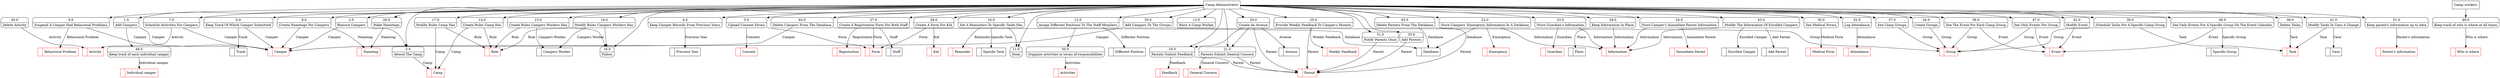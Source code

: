 digraph dfd2{ 
node[shape=record]
200 [label="<f0>  |<f1> Camper " color=red];
201 [label="<f0>  |<f1> Camp " color=red];
202 [label="<f0>  |<f1> Previous Year " ];
203 [label="<f0>  |<f1> Track " ];
204 [label="<f0>  |<f1> Activity " color=red];
205 [label="<f0>  |<f1> Nametag " color=red];
206 [label="<f0>  |<f1> Behavioral Problem " color=red];
207 [label="<f0>  |<f1> Specific Task " ];
208 [label="<f0>  |<f1> Reminder " color=red];
209 [label="<f0>  |<f1> Different Position " ];
210 [label="<f0>  |<f1> Rule " color=red];
211 [label="<f0>  |<f1> Campers Worker " ];
212 [label="<f0>  |<f1> Avenue " ];
213 [label="<f0>  |<f1> Parent " color=red];
214 [label="<f0>  |<f1> Feedback " color=red];
215 [label="<f0>  |<f1> General Concern " color=red];
216 [label="<f0>  |<f1> Database " ];
217 [label="<f0>  |<f1> Immediate Parent " color=red];
218 [label="<f0>  |<f1> Information " color=red];
219 [label="<f0>  |<f1> Guardian " color=red];
220 [label="<f0>  |<f1> Weekly Feedback " color=red];
221 [label="<f0>  |<f1> Kid " color=red];
222 [label="<f0>  |<f1> Staff " ];
223 [label="<f0>  |<f1> Form " color=red];
224 [label="<f0>  |<f1> Place " ];
225 [label="<f0>  |<f1> Medical Form " color=red];
226 [label="<f0>  |<f1> Attendance " color=red];
227 [label="<f0>  |<f1> Group " color=red];
228 [label="<f0>  |<f1> Event " color=red];
229 [label="<f0>  |<f1> Task " color=red];
230 [label="<f0>  |<f1> Case " ];
231 [label="<f0>  |<f1> Enrolled Camper " ];
232 [label="<f0>  |<f1> Add Parent " ];
233 [label="<f0>  |<f1> Specific Group " ];
234 [label="<f0>  |<f1> Consent " color=red];
235 [label="<f0>  |<f1> Emergency " color=red];
236 [label="<f0>  |<f1> Registration " color=red];
237 [label="Camp Administrator" shape=box];
238 [label="{<f0> 1.0|<f1> Add Campers }" shape=Mrecord];
239 [label="{<f0> 2.0|<f1> Remove Campers }" shape=Mrecord];
240 [label="{<f0> 3.0|<f1> Attend The Camp }" shape=Mrecord];
241 [label="{<f0> 4.0|<f1> Keep Camper Records From Previous Years }" shape=Mrecord];
242 [label="{<f0> 5.0|<f1> Upload Consent Forms }" shape=Mrecord];
243 [label="{<f0> 6.0|<f1> Keep Track Of Which Camper Submitted }" shape=Mrecord];
244 [label="{<f0> 7.0|<f1> Schedule Activities For Campers }" shape=Mrecord];
245 [label="{<f0> 8.0|<f1> Create Nametags For Campers }" shape=Mrecord];
246 [label="{<f0> 9.0|<f1> Suspend A Camper Had Behavioral Problems }" shape=Mrecord];
247 [label="{<f0> 10.0|<f1> Set A Reminders To Specific Tasks Has }" shape=Mrecord];
248 [label="{<f0> 11.0|<f1> Done }" shape=Mrecord];
249 [label="{<f0> 12.0|<f1> Assign Different Positions To The Staff Members }" shape=Mrecord];
250 [label="{<f0> 13.0|<f1> Warn A Camp Worker }" shape=Mrecord];
251 [label="{<f0> 14.0|<f1> Create Rules Camp Has }" shape=Mrecord];
252 [label="{<f0> 15.0|<f1> Create Rules Campers Workers Has }" shape=Mrecord];
253 [label="{<f0> 16.0|<f1> Follow }" shape=Mrecord];
254 [label="{<f0> 17.0|<f1> Modify Rules Camp Has }" shape=Mrecord];
255 [label="{<f0> 18.0|<f1> Modify Rules Campers Workers Has }" shape=Mrecord];
256 [label="{<f0> 19.0|<f1> Parents Submit Feedback }" shape=Mrecord];
257 [label="{<f0> 20.0|<f1> Create An Avenue }" shape=Mrecord];
258 [label="{<f0> 21.0|<f1> Parents Submit General Concern }" shape=Mrecord];
259 [label="{<f0> 22.0|<f1> Store Campers' Emergency Information In A Database }" shape=Mrecord];
260 [label="{<f0> 23.0|<f1> Store Guardian's Information }" shape=Mrecord];
261 [label="{<f0> 24.0|<f1> Store Camper's Immediate Parent Information }" shape=Mrecord];
262 [label="{<f0> 25.0|<f1> Provide Weekly Feedback To Camper's Parents }" shape=Mrecord];
263 [label="{<f0> 26.0|<f1> Make Nametags }" shape=Mrecord];
264 [label="{<f0> 27.0|<f1> Create A Registration Form For Both Staff }" shape=Mrecord];
265 [label="{<f0> 28.0|<f1> Create A Form For Kid }" shape=Mrecord];
266 [label="{<f0> 29.0|<f1> Keep Information In Place }" shape=Mrecord];
267 [label="{<f0> 30.0|<f1> See Medical Forms }" shape=Mrecord];
268 [label="{<f0> 31.0|<f1> Notify Parents Once }" shape=Mrecord];
269 [label="{<f0> 32.0|<f1> Log Attendance }" shape=Mrecord];
270 [label="{<f0> 33.0|<f1> Add Parents }" shape=Mrecord];
271 [label="{<f0> 34.0|<f1> Create Groups }" shape=Mrecord];
272 [label="{<f0> 35.0|<f1> Add Campers To The Groups }" shape=Mrecord];
273 [label="{<f0> 36.0|<f1> See The Event For Each Camp Group }" shape=Mrecord];
274 [label="{<f0> 37.0|<f1> See Camp Groups }" shape=Mrecord];
275 [label="{<f0> 38.0|<f1> Schedule Tasks For A Specific Camp Group }" shape=Mrecord];
276 [label="{<f0> 39.0|<f1> Delete Tasks }" shape=Mrecord];
277 [label="{<f0> 40.0|<f1> Delete Activity }" shape=Mrecord];
278 [label="{<f0> 41.0|<f1> Modify Tasks In Case A Change }" shape=Mrecord];
279 [label="{<f0> 42.0|<f1> Modify Event }" shape=Mrecord];
280 [label="{<f0> 43.0|<f1> Modify The Information Of Enrolled Campers }" shape=Mrecord];
281 [label="{<f0> 44.0|<f1> Delete Campers From The Database }" shape=Mrecord];
282 [label="{<f0> 45.0|<f1> Delete Parents From The Database }" shape=Mrecord];
283 [label="{<f0> 46.0|<f1> See Only Events For A Specific Group On The Event Calendar }" shape=Mrecord];
284 [label="{<f0> 47.0|<f1> See Only Events For Group }" shape=Mrecord];
48 [label="{<f0> 48.0|<f1> Keep track of each individual camper }" shape=Mrecord];
238 -> 48
1001 [label="<f0>  |<f1> Individual camper " color=red];
48 -> 1001 [label="Individual camper"]
49 [label="{<f0> 49.0|<f1> Keep track of who is where at all times }" shape=Mrecord];
1003 [label="Camp workers" shape=box];
1003 -> 49
1005 [label="<f0>  |<f1> Who is where " color=red];
49 -> 1005 [label="Who is where"]
50 [label="{<f0> 50.0|<f1> Organize activities in terms of responsibilities }" shape=Mrecord];
249 -> 50
1008 [label="<f0>  |<f1> Activities " color=red];
50 -> 1008 [label="Activities"]
51 [label="{<f0> 51.0|<f1> Keep parent's information up to date }" shape=Mrecord];
237 -> 51
1011 [label="<f0>  |<f1> Parent's information " color=red];
51 -> 1011 [label="Parent's information"]
237 -> 238
237 -> 239
237 -> 240
237 -> 241
237 -> 242
237 -> 243
237 -> 244
237 -> 245
237 -> 246
237 -> 247
237 -> 248
237 -> 249
237 -> 250
237 -> 251
237 -> 252
237 -> 253
237 -> 254
237 -> 255
237 -> 256
237 -> 257
237 -> 258
237 -> 259
237 -> 260
237 -> 261
237 -> 262
237 -> 263
237 -> 264
237 -> 265
237 -> 266
237 -> 267
237 -> 268
237 -> 269
237 -> 270
237 -> 271
237 -> 272
237 -> 273
237 -> 274
237 -> 275
237 -> 276
237 -> 278
237 -> 279
237 -> 280
237 -> 281
237 -> 282
237 -> 283
237 -> 284
238 -> 200 [label="Camper"]
239 -> 240
239 -> 200 [label="Camper"]
240 -> 201 [label="Camp"]
241 -> 202 [label="Previous Year"]
242 -> 223 [label="Form"]
243 -> 203 [label="Track"]
243 -> 200 [label="Camper"]
244 -> 204 [label="Activity"]
244 -> 200 [label="Camper"]
245 -> 205 [label="Nametag"]
245 -> 200 [label="Camper"]
246 -> 206 [label="Behavioral Problem"]
246 -> 200 [label="Camper"]
247 -> 248
247 -> 208 [label="Reminder"]
247 -> 207 [label="Specific Task"]
249 -> 209 [label="Different Position"]
251 -> 201 [label="Camp"]
251 -> 210 [label="Rule"]
252 -> 253
252 -> 210 [label="Rule"]
252 -> 211 [label="Campers Worker"]
254 -> 201 [label="Camp"]
254 -> 210 [label="Rule"]
255 -> 253
255 -> 210 [label="Rule"]
255 -> 211 [label="Campers Worker"]
256 -> 213 [label="Parent"]
256 -> 214 [label="Feedback"]
257 -> 256
257 -> 258
257 -> 212 [label="Avenue"]
257 -> 213 [label="Parent"]
258 -> 215 [label="General Concern"]
258 -> 213 [label="Parent"]
259 -> 216 [label="Database"]
259 -> 218 [label="Information"]
260 -> 219 [label="Guardian"]
260 -> 218 [label="Information"]
261 -> 218 [label="Information"]
262 -> 220 [label="Weekly Feedback"]
262 -> 213 [label="Parent"]
263 -> 205 [label="Nametag"]
264 -> 222 [label="Staff"]
264 -> 223 [label="Form"]
265 -> 223 [label="Form"]
265 -> 221 [label="Kid"]
266 -> 224 [label="Place"]
266 -> 218 [label="Information"]
267 -> 225 [label="Medical Form"]
268 -> 213 [label="Parent"]
269 -> 226 [label="Attendance"]
270 -> 213 [label="Parent"]
271 -> 227 [label="Group"]
272 -> 200 [label="Camper"]
272 -> 227 [label="Group"]
273 -> 228 [label="Event"]
273 -> 227 [label="Group"]
274 -> 227 [label="Group"]
275 -> 229 [label="Task"]
275 -> 227 [label="Group"]
276 -> 229 [label="Task"]
277 -> 204 [label="Activity"]
278 -> 230 [label="Case"]
278 -> 229 [label="Task"]
279 -> 228 [label="Event"]
280 -> 231 [label="Enrolled Camper"]
280 -> 218 [label="Information"]
280 -> 232 [label="Add Parent"]
281 -> 200 [label="Camper"]
281 -> 216 [label="Database"]
282 -> 213 [label="Parent"]
282 -> 216 [label="Database"]
283 -> 233 [label="Specific Group"]
283 -> 228 [label="Event"]
284 -> 227 [label="Group"]
284 -> 228 [label="Event"]
261 -> 217 [label="Immediate Parent"]
242 -> 234 [label="Consent"]
259 -> 235 [label="Emergency"]
264 -> 236 [label="Registration"]
}